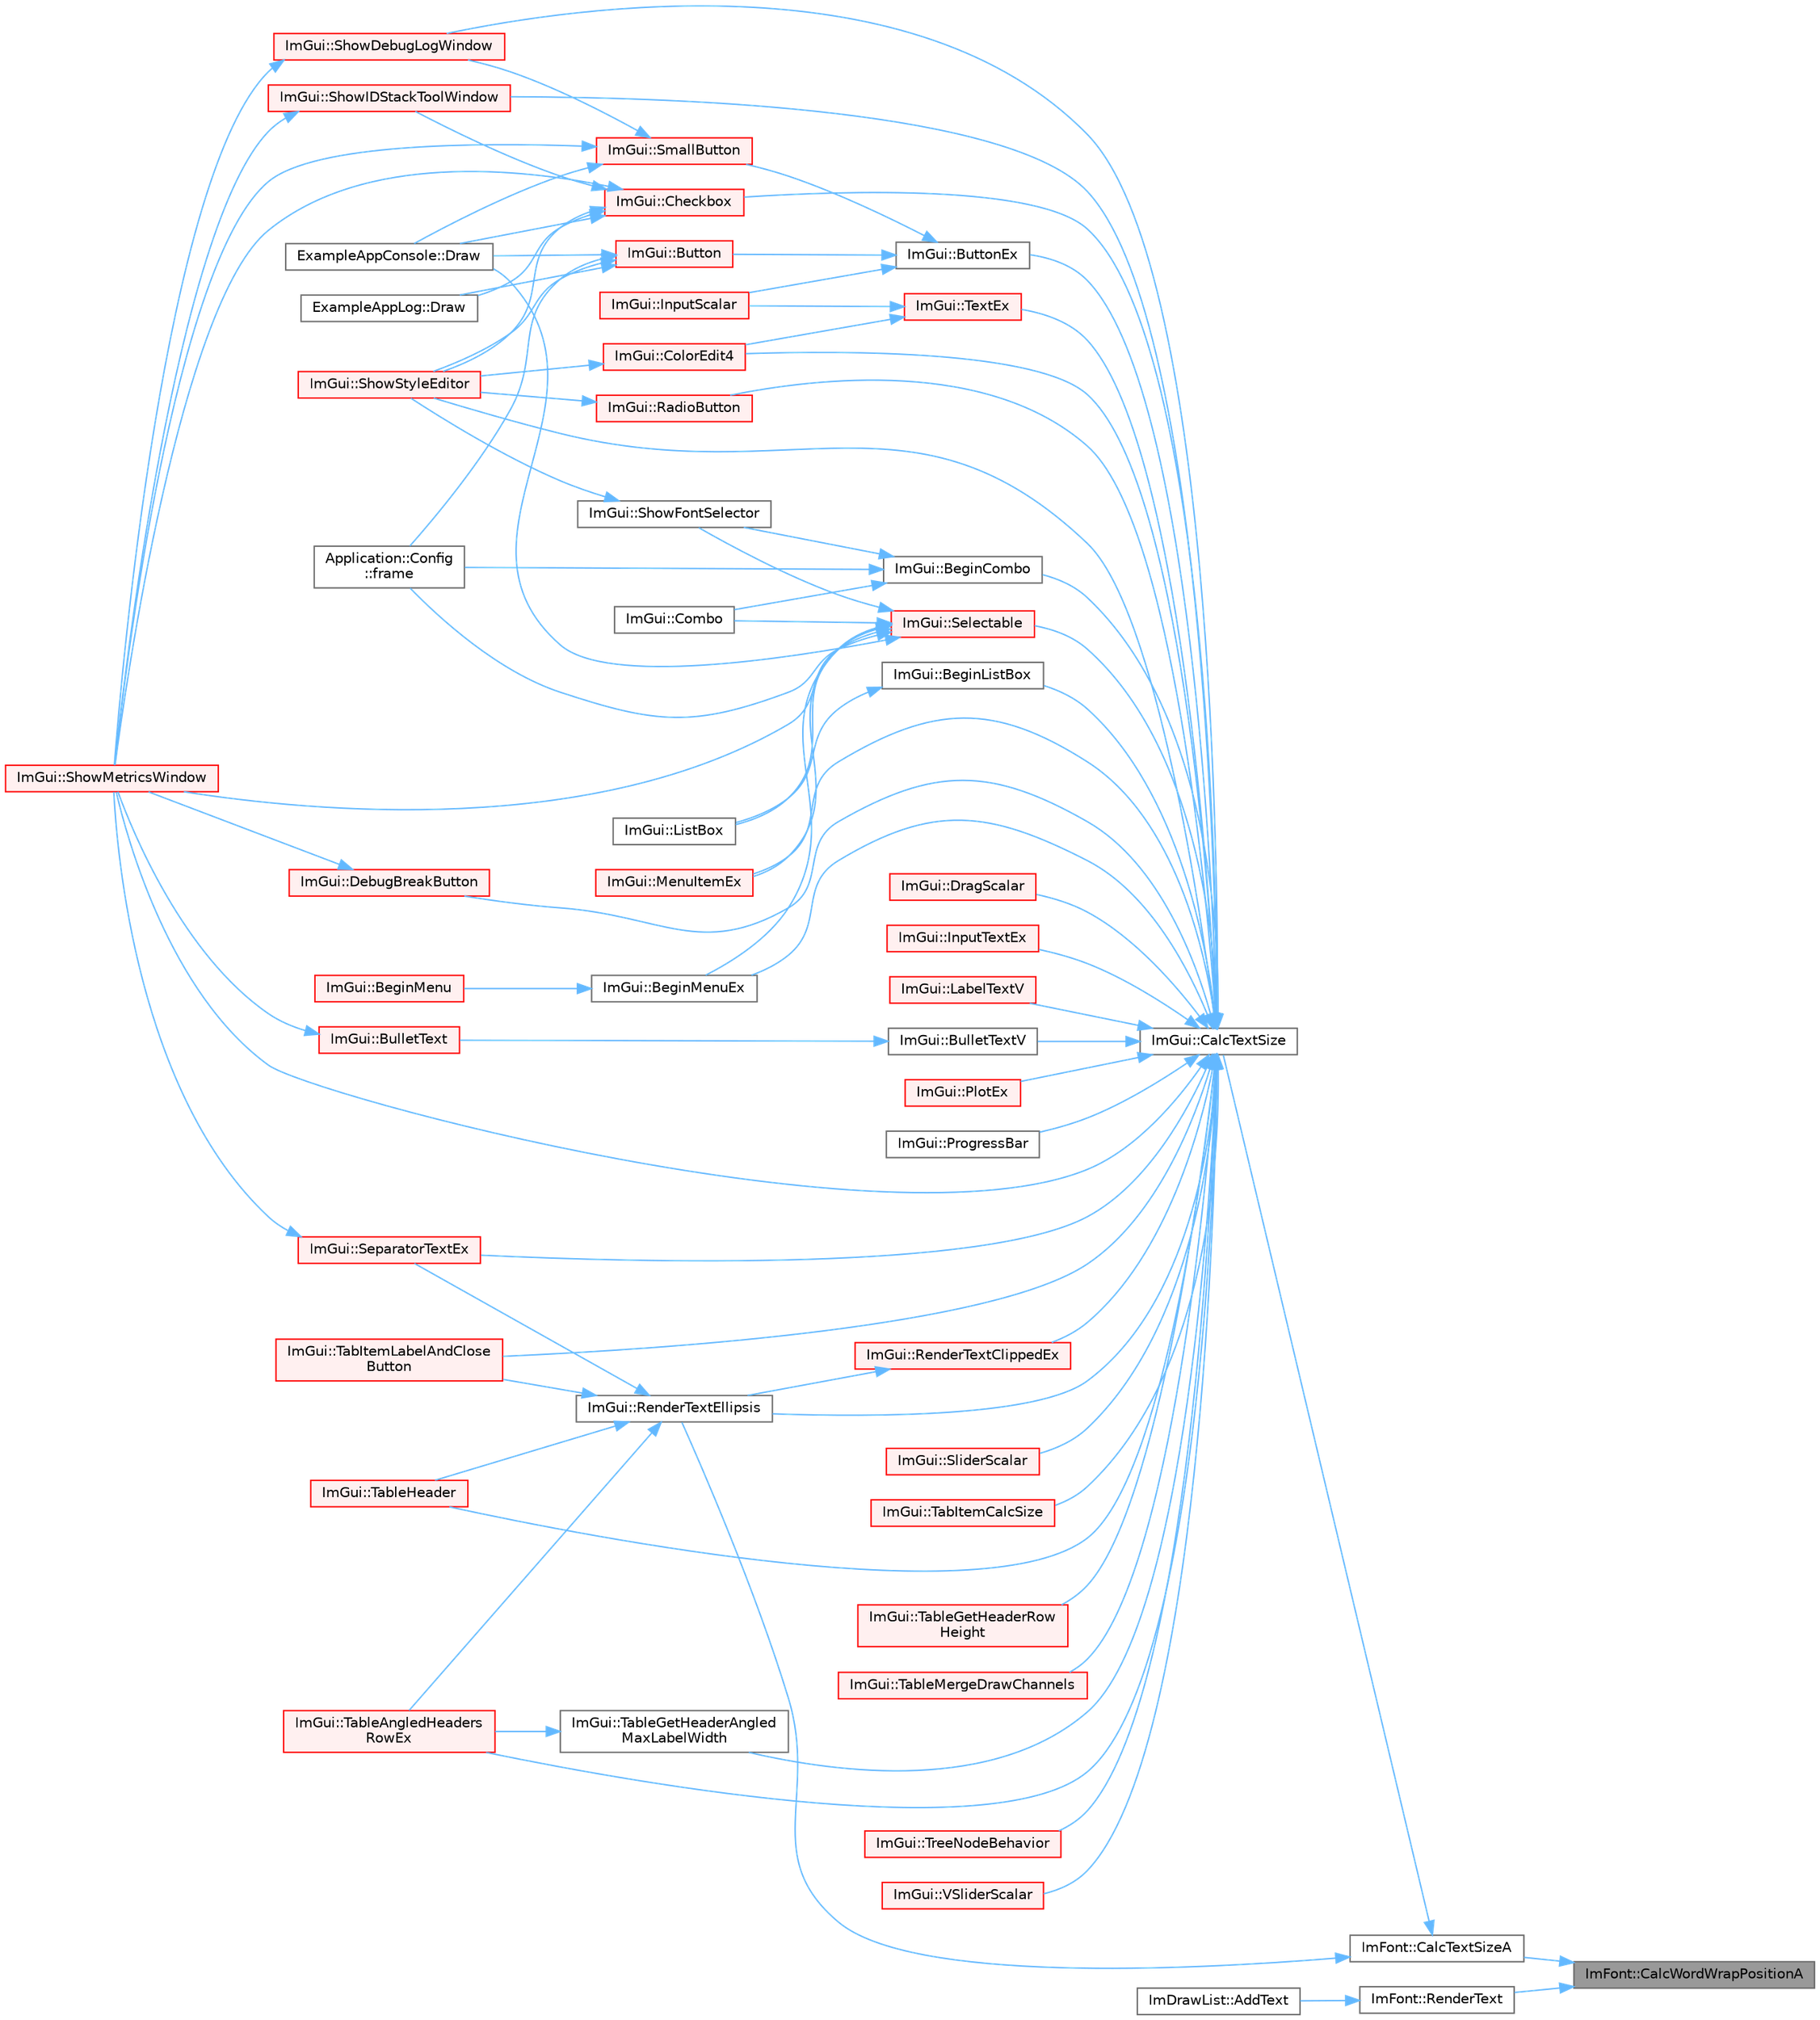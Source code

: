 digraph "ImFont::CalcWordWrapPositionA"
{
 // LATEX_PDF_SIZE
  bgcolor="transparent";
  edge [fontname=Helvetica,fontsize=10,labelfontname=Helvetica,labelfontsize=10];
  node [fontname=Helvetica,fontsize=10,shape=box,height=0.2,width=0.4];
  rankdir="RL";
  Node1 [id="Node000001",label="ImFont::CalcWordWrapPositionA",height=0.2,width=0.4,color="gray40", fillcolor="grey60", style="filled", fontcolor="black",tooltip=" "];
  Node1 -> Node2 [id="edge1_Node000001_Node000002",dir="back",color="steelblue1",style="solid",tooltip=" "];
  Node2 [id="Node000002",label="ImFont::CalcTextSizeA",height=0.2,width=0.4,color="grey40", fillcolor="white", style="filled",URL="$struct_im_font.html#ad67f64fd206ad197f4b93b1a1ae27cfe",tooltip=" "];
  Node2 -> Node3 [id="edge2_Node000002_Node000003",dir="back",color="steelblue1",style="solid",tooltip=" "];
  Node3 [id="Node000003",label="ImGui::CalcTextSize",height=0.2,width=0.4,color="grey40", fillcolor="white", style="filled",URL="$namespace_im_gui.html#a848b9db6cc4a186751c0ecebcaadc33b",tooltip=" "];
  Node3 -> Node4 [id="edge3_Node000003_Node000004",dir="back",color="steelblue1",style="solid",tooltip=" "];
  Node4 [id="Node000004",label="ImGui::BeginCombo",height=0.2,width=0.4,color="grey40", fillcolor="white", style="filled",URL="$namespace_im_gui.html#aa895095bdc7a2907375c555e245575ea",tooltip=" "];
  Node4 -> Node5 [id="edge4_Node000004_Node000005",dir="back",color="steelblue1",style="solid",tooltip=" "];
  Node5 [id="Node000005",label="ImGui::Combo",height=0.2,width=0.4,color="grey40", fillcolor="white", style="filled",URL="$namespace_im_gui.html#ad530c65e7cdfaf03f4e9b2f4e3fed8fc",tooltip=" "];
  Node4 -> Node6 [id="edge5_Node000004_Node000006",dir="back",color="steelblue1",style="solid",tooltip=" "];
  Node6 [id="Node000006",label="Application::Config\l::frame",height=0.2,width=0.4,color="grey40", fillcolor="white", style="filled",URL="$class_application_1_1_config.html#a291cc3a874949e121dcf83a3f90681bc",tooltip=" "];
  Node4 -> Node7 [id="edge6_Node000004_Node000007",dir="back",color="steelblue1",style="solid",tooltip=" "];
  Node7 [id="Node000007",label="ImGui::ShowFontSelector",height=0.2,width=0.4,color="grey40", fillcolor="white", style="filled",URL="$namespace_im_gui.html#a0bdce99eef17ef1e1fef40a18bd811ab",tooltip=" "];
  Node7 -> Node8 [id="edge7_Node000007_Node000008",dir="back",color="steelblue1",style="solid",tooltip=" "];
  Node8 [id="Node000008",label="ImGui::ShowStyleEditor",height=0.2,width=0.4,color="red", fillcolor="#FFF0F0", style="filled",URL="$namespace_im_gui.html#ab2eb3dec78d054fe3feab1c091ec5de5",tooltip=" "];
  Node3 -> Node10 [id="edge8_Node000003_Node000010",dir="back",color="steelblue1",style="solid",tooltip=" "];
  Node10 [id="Node000010",label="ImGui::BeginListBox",height=0.2,width=0.4,color="grey40", fillcolor="white", style="filled",URL="$namespace_im_gui.html#a2f37c541760a39c189ebdd86c15b60d9",tooltip=" "];
  Node10 -> Node11 [id="edge9_Node000010_Node000011",dir="back",color="steelblue1",style="solid",tooltip=" "];
  Node11 [id="Node000011",label="ImGui::ListBox",height=0.2,width=0.4,color="grey40", fillcolor="white", style="filled",URL="$namespace_im_gui.html#a94c78076bd40ff548ecd124f95af8710",tooltip=" "];
  Node3 -> Node12 [id="edge10_Node000003_Node000012",dir="back",color="steelblue1",style="solid",tooltip=" "];
  Node12 [id="Node000012",label="ImGui::BeginMenuEx",height=0.2,width=0.4,color="grey40", fillcolor="white", style="filled",URL="$namespace_im_gui.html#a8dc671f87ed281b6445ce6ae4ab25183",tooltip=" "];
  Node12 -> Node13 [id="edge11_Node000012_Node000013",dir="back",color="steelblue1",style="solid",tooltip=" "];
  Node13 [id="Node000013",label="ImGui::BeginMenu",height=0.2,width=0.4,color="red", fillcolor="#FFF0F0", style="filled",URL="$namespace_im_gui.html#a1e55711a21f97d5dff919d697d3a7201",tooltip=" "];
  Node3 -> Node14 [id="edge12_Node000003_Node000014",dir="back",color="steelblue1",style="solid",tooltip=" "];
  Node14 [id="Node000014",label="ImGui::BulletTextV",height=0.2,width=0.4,color="grey40", fillcolor="white", style="filled",URL="$namespace_im_gui.html#af8f4b5e96c745e205974857f9a584583",tooltip=" "];
  Node14 -> Node15 [id="edge13_Node000014_Node000015",dir="back",color="steelblue1",style="solid",tooltip=" "];
  Node15 [id="Node000015",label="ImGui::BulletText",height=0.2,width=0.4,color="red", fillcolor="#FFF0F0", style="filled",URL="$namespace_im_gui.html#af8d34d563b17c683943a0fa7bf5807bc",tooltip=" "];
  Node15 -> Node19 [id="edge14_Node000015_Node000019",dir="back",color="steelblue1",style="solid",tooltip=" "];
  Node19 [id="Node000019",label="ImGui::ShowMetricsWindow",height=0.2,width=0.4,color="red", fillcolor="#FFF0F0", style="filled",URL="$namespace_im_gui.html#afe7a28c6eb52fff3cc27d5a698fea4ff",tooltip=" "];
  Node3 -> Node29 [id="edge15_Node000003_Node000029",dir="back",color="steelblue1",style="solid",tooltip=" "];
  Node29 [id="Node000029",label="ImGui::ButtonEx",height=0.2,width=0.4,color="grey40", fillcolor="white", style="filled",URL="$namespace_im_gui.html#ae479220c66b039874c6e4c9e9b22849f",tooltip=" "];
  Node29 -> Node30 [id="edge16_Node000029_Node000030",dir="back",color="steelblue1",style="solid",tooltip=" "];
  Node30 [id="Node000030",label="ImGui::Button",height=0.2,width=0.4,color="red", fillcolor="#FFF0F0", style="filled",URL="$namespace_im_gui.html#a38094c568ce398db5a3abb9d3ac92030",tooltip=" "];
  Node30 -> Node38 [id="edge17_Node000030_Node000038",dir="back",color="steelblue1",style="solid",tooltip=" "];
  Node38 [id="Node000038",label="ExampleAppConsole::Draw",height=0.2,width=0.4,color="grey40", fillcolor="white", style="filled",URL="$struct_example_app_console.html#a0518a09c7e8648dd52c7c06df19ac17a",tooltip=" "];
  Node30 -> Node39 [id="edge18_Node000030_Node000039",dir="back",color="steelblue1",style="solid",tooltip=" "];
  Node39 [id="Node000039",label="ExampleAppLog::Draw",height=0.2,width=0.4,color="grey40", fillcolor="white", style="filled",URL="$struct_example_app_log.html#a5ad3a4bdb89171b84aeaff96948a1f77",tooltip=" "];
  Node30 -> Node6 [id="edge19_Node000030_Node000006",dir="back",color="steelblue1",style="solid",tooltip=" "];
  Node30 -> Node8 [id="edge20_Node000030_Node000008",dir="back",color="steelblue1",style="solid",tooltip=" "];
  Node29 -> Node44 [id="edge21_Node000029_Node000044",dir="back",color="steelblue1",style="solid",tooltip=" "];
  Node44 [id="Node000044",label="ImGui::InputScalar",height=0.2,width=0.4,color="red", fillcolor="#FFF0F0", style="filled",URL="$namespace_im_gui.html#afdb54540b7480872fbb746f64344b374",tooltip=" "];
  Node29 -> Node55 [id="edge22_Node000029_Node000055",dir="back",color="steelblue1",style="solid",tooltip=" "];
  Node55 [id="Node000055",label="ImGui::SmallButton",height=0.2,width=0.4,color="red", fillcolor="#FFF0F0", style="filled",URL="$namespace_im_gui.html#a5b76ec69758aeb0a00a66f142f7a4fb2",tooltip=" "];
  Node55 -> Node38 [id="edge23_Node000055_Node000038",dir="back",color="steelblue1",style="solid",tooltip=" "];
  Node55 -> Node57 [id="edge24_Node000055_Node000057",dir="back",color="steelblue1",style="solid",tooltip=" "];
  Node57 [id="Node000057",label="ImGui::ShowDebugLogWindow",height=0.2,width=0.4,color="red", fillcolor="#FFF0F0", style="filled",URL="$namespace_im_gui.html#af1b39e70cac2e1b9e62dd3c9d154cbd6",tooltip=" "];
  Node57 -> Node19 [id="edge25_Node000057_Node000019",dir="back",color="steelblue1",style="solid",tooltip=" "];
  Node55 -> Node19 [id="edge26_Node000055_Node000019",dir="back",color="steelblue1",style="solid",tooltip=" "];
  Node3 -> Node58 [id="edge27_Node000003_Node000058",dir="back",color="steelblue1",style="solid",tooltip=" "];
  Node58 [id="Node000058",label="ImGui::Checkbox",height=0.2,width=0.4,color="red", fillcolor="#FFF0F0", style="filled",URL="$namespace_im_gui.html#a57d73c1d0ef807fef734d91024092027",tooltip=" "];
  Node58 -> Node38 [id="edge28_Node000058_Node000038",dir="back",color="steelblue1",style="solid",tooltip=" "];
  Node58 -> Node39 [id="edge29_Node000058_Node000039",dir="back",color="steelblue1",style="solid",tooltip=" "];
  Node58 -> Node59 [id="edge30_Node000058_Node000059",dir="back",color="steelblue1",style="solid",tooltip=" "];
  Node59 [id="Node000059",label="ImGui::ShowIDStackToolWindow",height=0.2,width=0.4,color="red", fillcolor="#FFF0F0", style="filled",URL="$namespace_im_gui.html#ab4a87bf4a874a8e5872b60b4a9b1d99e",tooltip=" "];
  Node59 -> Node19 [id="edge31_Node000059_Node000019",dir="back",color="steelblue1",style="solid",tooltip=" "];
  Node58 -> Node19 [id="edge32_Node000058_Node000019",dir="back",color="steelblue1",style="solid",tooltip=" "];
  Node58 -> Node8 [id="edge33_Node000058_Node000008",dir="back",color="steelblue1",style="solid",tooltip=" "];
  Node3 -> Node32 [id="edge34_Node000003_Node000032",dir="back",color="steelblue1",style="solid",tooltip=" "];
  Node32 [id="Node000032",label="ImGui::ColorEdit4",height=0.2,width=0.4,color="red", fillcolor="#FFF0F0", style="filled",URL="$namespace_im_gui.html#ac3f45e2aa0b1d591cc8a2cdf8b566a45",tooltip=" "];
  Node32 -> Node8 [id="edge35_Node000032_Node000008",dir="back",color="steelblue1",style="solid",tooltip=" "];
  Node3 -> Node60 [id="edge36_Node000003_Node000060",dir="back",color="steelblue1",style="solid",tooltip=" "];
  Node60 [id="Node000060",label="ImGui::DebugBreakButton",height=0.2,width=0.4,color="red", fillcolor="#FFF0F0", style="filled",URL="$namespace_im_gui.html#ac2e737b701b4d252a54006a4c4214928",tooltip=" "];
  Node60 -> Node19 [id="edge37_Node000060_Node000019",dir="back",color="steelblue1",style="solid",tooltip=" "];
  Node3 -> Node61 [id="edge38_Node000003_Node000061",dir="back",color="steelblue1",style="solid",tooltip=" "];
  Node61 [id="Node000061",label="ImGui::DragScalar",height=0.2,width=0.4,color="red", fillcolor="#FFF0F0", style="filled",URL="$namespace_im_gui.html#a17d8926e8f44a6d00575b12081c51fe0",tooltip=" "];
  Node3 -> Node73 [id="edge39_Node000003_Node000073",dir="back",color="steelblue1",style="solid",tooltip=" "];
  Node73 [id="Node000073",label="ImGui::InputTextEx",height=0.2,width=0.4,color="red", fillcolor="#FFF0F0", style="filled",URL="$namespace_im_gui.html#af89af17ecc11653f25fea1e50e195de6",tooltip=" "];
  Node3 -> Node94 [id="edge40_Node000003_Node000094",dir="back",color="steelblue1",style="solid",tooltip=" "];
  Node94 [id="Node000094",label="ImGui::LabelTextV",height=0.2,width=0.4,color="red", fillcolor="#FFF0F0", style="filled",URL="$namespace_im_gui.html#a55e5a7edb676a8f5cd7f65443138a8a0",tooltip=" "];
  Node3 -> Node96 [id="edge41_Node000003_Node000096",dir="back",color="steelblue1",style="solid",tooltip=" "];
  Node96 [id="Node000096",label="ImGui::MenuItemEx",height=0.2,width=0.4,color="red", fillcolor="#FFF0F0", style="filled",URL="$namespace_im_gui.html#ab5e6e4c78805615fb4d26d4918031f9c",tooltip=" "];
  Node3 -> Node112 [id="edge42_Node000003_Node000112",dir="back",color="steelblue1",style="solid",tooltip=" "];
  Node112 [id="Node000112",label="ImGui::PlotEx",height=0.2,width=0.4,color="red", fillcolor="#FFF0F0", style="filled",URL="$namespace_im_gui.html#afb3147b9a00e396e0b11a1bfe24b8f42",tooltip=" "];
  Node3 -> Node117 [id="edge43_Node000003_Node000117",dir="back",color="steelblue1",style="solid",tooltip=" "];
  Node117 [id="Node000117",label="ImGui::ProgressBar",height=0.2,width=0.4,color="grey40", fillcolor="white", style="filled",URL="$namespace_im_gui.html#a412b0416ad68c0ac46e5d66805d911ff",tooltip=" "];
  Node3 -> Node118 [id="edge44_Node000003_Node000118",dir="back",color="steelblue1",style="solid",tooltip=" "];
  Node118 [id="Node000118",label="ImGui::RadioButton",height=0.2,width=0.4,color="red", fillcolor="#FFF0F0", style="filled",URL="$namespace_im_gui.html#a6b146763845cbad5a4144772279631bc",tooltip=" "];
  Node118 -> Node8 [id="edge45_Node000118_Node000008",dir="back",color="steelblue1",style="solid",tooltip=" "];
  Node3 -> Node120 [id="edge46_Node000003_Node000120",dir="back",color="steelblue1",style="solid",tooltip=" "];
  Node120 [id="Node000120",label="ImGui::RenderTextClippedEx",height=0.2,width=0.4,color="red", fillcolor="#FFF0F0", style="filled",URL="$namespace_im_gui.html#a6ff0aaef091d39b0e2e2f6afeb647b34",tooltip=" "];
  Node120 -> Node140 [id="edge47_Node000120_Node000140",dir="back",color="steelblue1",style="solid",tooltip=" "];
  Node140 [id="Node000140",label="ImGui::RenderTextEllipsis",height=0.2,width=0.4,color="grey40", fillcolor="white", style="filled",URL="$namespace_im_gui.html#a029bab9f4602be86178307b168975a6d",tooltip=" "];
  Node140 -> Node141 [id="edge48_Node000140_Node000141",dir="back",color="steelblue1",style="solid",tooltip=" "];
  Node141 [id="Node000141",label="ImGui::SeparatorTextEx",height=0.2,width=0.4,color="red", fillcolor="#FFF0F0", style="filled",URL="$namespace_im_gui.html#a14e42bfa66f05d0ae2304e27ee1fb2b3",tooltip=" "];
  Node141 -> Node19 [id="edge49_Node000141_Node000019",dir="back",color="steelblue1",style="solid",tooltip=" "];
  Node140 -> Node143 [id="edge50_Node000140_Node000143",dir="back",color="steelblue1",style="solid",tooltip=" "];
  Node143 [id="Node000143",label="ImGui::TabItemLabelAndClose\lButton",height=0.2,width=0.4,color="red", fillcolor="#FFF0F0", style="filled",URL="$namespace_im_gui.html#abbdb2619721c7ecaca3fb03d9d905003",tooltip=" "];
  Node140 -> Node109 [id="edge51_Node000140_Node000109",dir="back",color="steelblue1",style="solid",tooltip=" "];
  Node109 [id="Node000109",label="ImGui::TableAngledHeaders\lRowEx",height=0.2,width=0.4,color="red", fillcolor="#FFF0F0", style="filled",URL="$namespace_im_gui.html#abedf7bbf79accde2321806dc0beb90b1",tooltip=" "];
  Node140 -> Node147 [id="edge52_Node000140_Node000147",dir="back",color="steelblue1",style="solid",tooltip=" "];
  Node147 [id="Node000147",label="ImGui::TableHeader",height=0.2,width=0.4,color="red", fillcolor="#FFF0F0", style="filled",URL="$namespace_im_gui.html#ae51bc07bc518779f58def3c0e2d0045c",tooltip=" "];
  Node3 -> Node140 [id="edge53_Node000003_Node000140",dir="back",color="steelblue1",style="solid",tooltip=" "];
  Node3 -> Node122 [id="edge54_Node000003_Node000122",dir="back",color="steelblue1",style="solid",tooltip=" "];
  Node122 [id="Node000122",label="ImGui::Selectable",height=0.2,width=0.4,color="red", fillcolor="#FFF0F0", style="filled",URL="$namespace_im_gui.html#af98575238bda183a523df19fb447af60",tooltip=" "];
  Node122 -> Node12 [id="edge55_Node000122_Node000012",dir="back",color="steelblue1",style="solid",tooltip=" "];
  Node122 -> Node5 [id="edge56_Node000122_Node000005",dir="back",color="steelblue1",style="solid",tooltip=" "];
  Node122 -> Node38 [id="edge57_Node000122_Node000038",dir="back",color="steelblue1",style="solid",tooltip=" "];
  Node122 -> Node6 [id="edge58_Node000122_Node000006",dir="back",color="steelblue1",style="solid",tooltip=" "];
  Node122 -> Node11 [id="edge59_Node000122_Node000011",dir="back",color="steelblue1",style="solid",tooltip=" "];
  Node122 -> Node96 [id="edge60_Node000122_Node000096",dir="back",color="steelblue1",style="solid",tooltip=" "];
  Node122 -> Node7 [id="edge61_Node000122_Node000007",dir="back",color="steelblue1",style="solid",tooltip=" "];
  Node122 -> Node19 [id="edge62_Node000122_Node000019",dir="back",color="steelblue1",style="solid",tooltip=" "];
  Node3 -> Node141 [id="edge63_Node000003_Node000141",dir="back",color="steelblue1",style="solid",tooltip=" "];
  Node3 -> Node57 [id="edge64_Node000003_Node000057",dir="back",color="steelblue1",style="solid",tooltip=" "];
  Node3 -> Node59 [id="edge65_Node000003_Node000059",dir="back",color="steelblue1",style="solid",tooltip=" "];
  Node3 -> Node19 [id="edge66_Node000003_Node000019",dir="back",color="steelblue1",style="solid",tooltip=" "];
  Node3 -> Node8 [id="edge67_Node000003_Node000008",dir="back",color="steelblue1",style="solid",tooltip=" "];
  Node3 -> Node83 [id="edge68_Node000003_Node000083",dir="back",color="steelblue1",style="solid",tooltip=" "];
  Node83 [id="Node000083",label="ImGui::SliderScalar",height=0.2,width=0.4,color="red", fillcolor="#FFF0F0", style="filled",URL="$namespace_im_gui.html#afdd7faa9a69f75b8d674cdc207441bea",tooltip=" "];
  Node3 -> Node148 [id="edge69_Node000003_Node000148",dir="back",color="steelblue1",style="solid",tooltip=" "];
  Node148 [id="Node000148",label="ImGui::TabItemCalcSize",height=0.2,width=0.4,color="red", fillcolor="#FFF0F0", style="filled",URL="$namespace_im_gui.html#aa6e4bacb44f42ff99c11420d099b1dc2",tooltip=" "];
  Node3 -> Node143 [id="edge70_Node000003_Node000143",dir="back",color="steelblue1",style="solid",tooltip=" "];
  Node3 -> Node109 [id="edge71_Node000003_Node000109",dir="back",color="steelblue1",style="solid",tooltip=" "];
  Node3 -> Node149 [id="edge72_Node000003_Node000149",dir="back",color="steelblue1",style="solid",tooltip=" "];
  Node149 [id="Node000149",label="ImGui::TableGetHeaderAngled\lMaxLabelWidth",height=0.2,width=0.4,color="grey40", fillcolor="white", style="filled",URL="$namespace_im_gui.html#a0ca90d6b30ebafeeae2baf45abc09bda",tooltip=" "];
  Node149 -> Node109 [id="edge73_Node000149_Node000109",dir="back",color="steelblue1",style="solid",tooltip=" "];
  Node3 -> Node150 [id="edge74_Node000003_Node000150",dir="back",color="steelblue1",style="solid",tooltip=" "];
  Node150 [id="Node000150",label="ImGui::TableGetHeaderRow\lHeight",height=0.2,width=0.4,color="red", fillcolor="#FFF0F0", style="filled",URL="$namespace_im_gui.html#a5be2ea5c0d97fdd02b0b776412ed9d8d",tooltip=" "];
  Node3 -> Node147 [id="edge75_Node000003_Node000147",dir="back",color="steelblue1",style="solid",tooltip=" "];
  Node3 -> Node151 [id="edge76_Node000003_Node000151",dir="back",color="steelblue1",style="solid",tooltip=" "];
  Node151 [id="Node000151",label="ImGui::TableMergeDrawChannels",height=0.2,width=0.4,color="red", fillcolor="#FFF0F0", style="filled",URL="$namespace_im_gui.html#a0bf2259f81cd376b6790fe13dea70a22",tooltip=" "];
  Node3 -> Node152 [id="edge77_Node000003_Node000152",dir="back",color="steelblue1",style="solid",tooltip=" "];
  Node152 [id="Node000152",label="ImGui::TextEx",height=0.2,width=0.4,color="red", fillcolor="#FFF0F0", style="filled",URL="$namespace_im_gui.html#aae6420fec03511fd478d9108f31e6b5f",tooltip=" "];
  Node152 -> Node32 [id="edge78_Node000152_Node000032",dir="back",color="steelblue1",style="solid",tooltip=" "];
  Node152 -> Node44 [id="edge79_Node000152_Node000044",dir="back",color="steelblue1",style="solid",tooltip=" "];
  Node3 -> Node124 [id="edge80_Node000003_Node000124",dir="back",color="steelblue1",style="solid",tooltip=" "];
  Node124 [id="Node000124",label="ImGui::TreeNodeBehavior",height=0.2,width=0.4,color="red", fillcolor="#FFF0F0", style="filled",URL="$namespace_im_gui.html#a918eabf70d288e93b2519ee1eac2c0b4",tooltip=" "];
  Node3 -> Node137 [id="edge81_Node000003_Node000137",dir="back",color="steelblue1",style="solid",tooltip=" "];
  Node137 [id="Node000137",label="ImGui::VSliderScalar",height=0.2,width=0.4,color="red", fillcolor="#FFF0F0", style="filled",URL="$namespace_im_gui.html#a6ad24ca37a530d43f9d1c727d94e4829",tooltip=" "];
  Node2 -> Node140 [id="edge82_Node000002_Node000140",dir="back",color="steelblue1",style="solid",tooltip=" "];
  Node1 -> Node182 [id="edge83_Node000001_Node000182",dir="back",color="steelblue1",style="solid",tooltip=" "];
  Node182 [id="Node000182",label="ImFont::RenderText",height=0.2,width=0.4,color="grey40", fillcolor="white", style="filled",URL="$struct_im_font.html#a3259517a0d648a40d77beb0c2817382a",tooltip=" "];
  Node182 -> Node183 [id="edge84_Node000182_Node000183",dir="back",color="steelblue1",style="solid",tooltip=" "];
  Node183 [id="Node000183",label="ImDrawList::AddText",height=0.2,width=0.4,color="grey40", fillcolor="white", style="filled",URL="$struct_im_draw_list.html#a0a226cbe9bb1480428e145d8535cda26",tooltip=" "];
}
